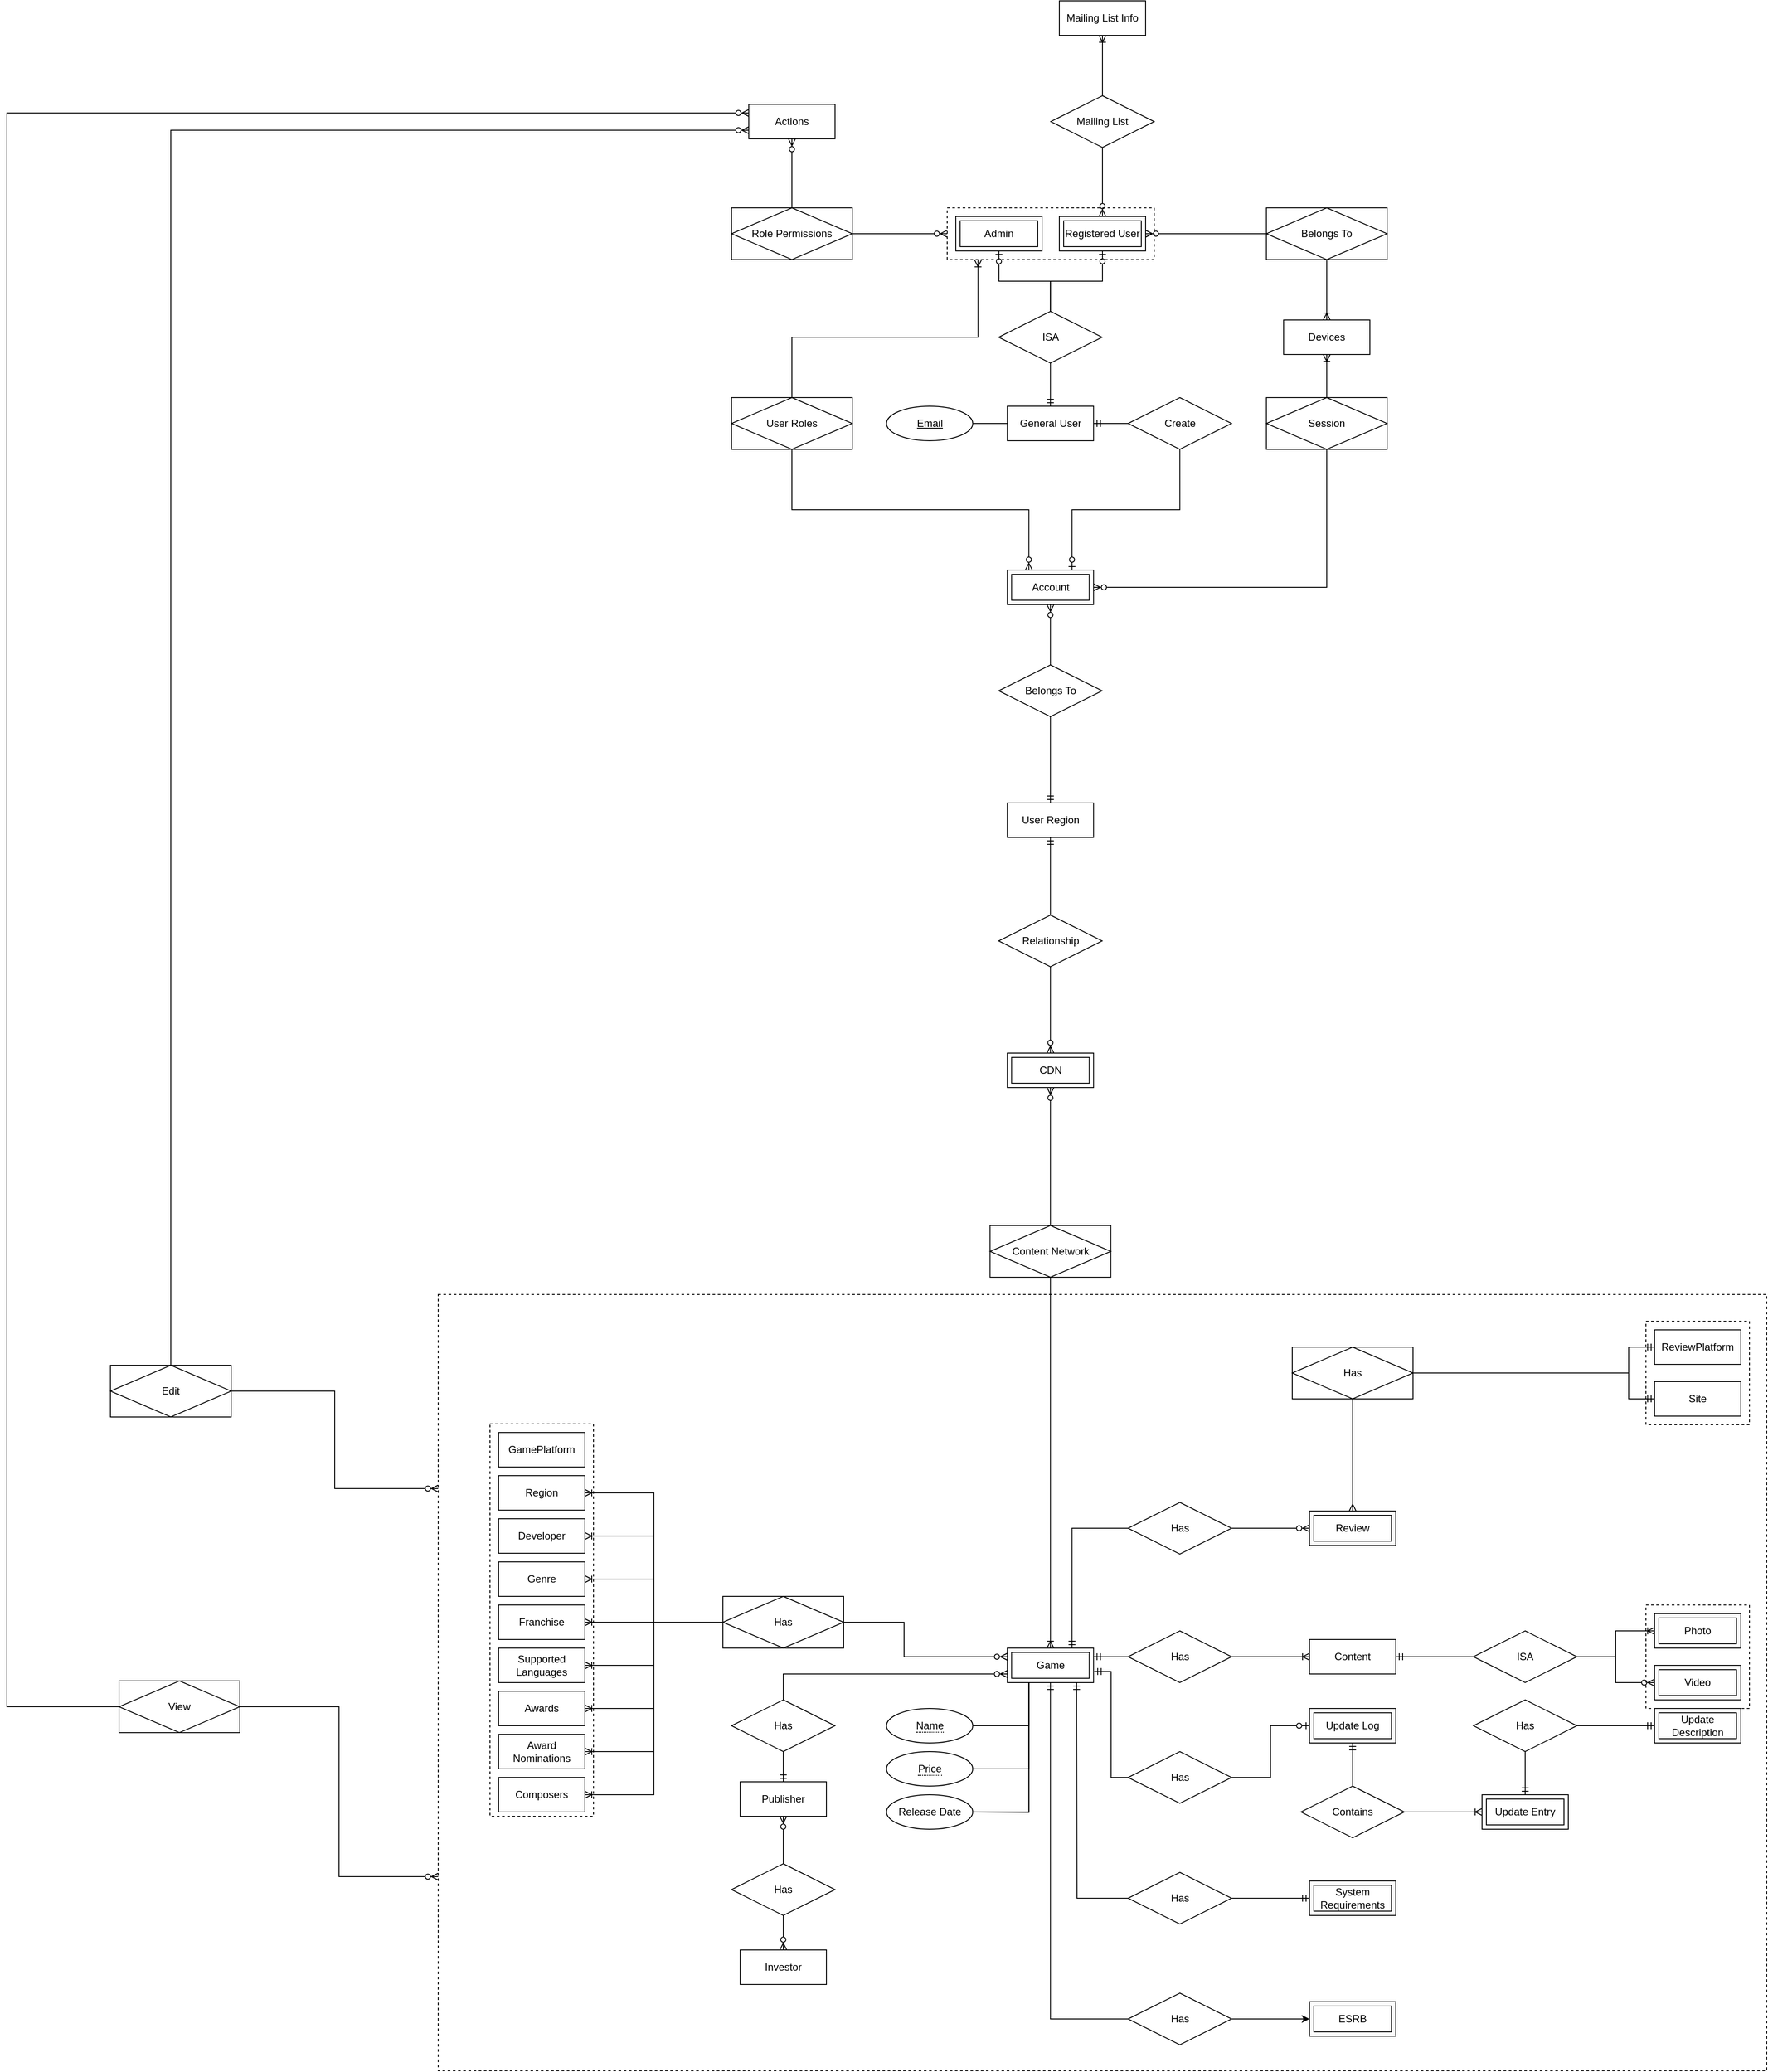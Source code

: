 <mxfile version="22.0.2" type="device">
  <diagram name="Page-1" id="e5qphMjIt0M_38G0y0_t">
    <mxGraphModel dx="2298" dy="2207" grid="1" gridSize="10" guides="1" tooltips="1" connect="1" arrows="1" fold="1" page="1" pageScale="1" pageWidth="850" pageHeight="1100" math="0" shadow="0">
      <root>
        <mxCell id="0" />
        <mxCell id="1" parent="0" />
        <mxCell id="ytn3uCn5mgmljfo4xJqH-56" value="" style="rounded=0;whiteSpace=wrap;html=1;fillColor=none;dashed=1;" vertex="1" parent="1">
          <mxGeometry x="140" y="410" width="1540" height="900" as="geometry" />
        </mxCell>
        <mxCell id="ytn3uCn5mgmljfo4xJqH-51" value="" style="rounded=0;whiteSpace=wrap;html=1;fillColor=none;dashed=1;" vertex="1" parent="1">
          <mxGeometry x="1540" y="770" width="120" height="120" as="geometry" />
        </mxCell>
        <mxCell id="1u6xBPhWGBU2gUc3t3jk-72" value="" style="rounded=0;whiteSpace=wrap;html=1;fillColor=none;dashed=1;" parent="1" vertex="1">
          <mxGeometry x="200" y="560" width="120" height="455" as="geometry" />
        </mxCell>
        <mxCell id="1u6xBPhWGBU2gUc3t3jk-90" value="" style="rounded=0;whiteSpace=wrap;html=1;fillColor=none;dashed=1;" parent="1" vertex="1">
          <mxGeometry x="1540" y="441" width="120" height="120" as="geometry" />
        </mxCell>
        <mxCell id="1u6xBPhWGBU2gUc3t3jk-59" value="ReviewPlatform" style="whiteSpace=wrap;html=1;align=center;" parent="1" vertex="1">
          <mxGeometry x="1550" y="451" width="100" height="40" as="geometry" />
        </mxCell>
        <mxCell id="ytn3uCn5mgmljfo4xJqH-10" value="" style="rounded=0;whiteSpace=wrap;html=1;fillColor=none;dashed=1;" vertex="1" parent="1">
          <mxGeometry x="730" y="-850" width="240" height="60" as="geometry" />
        </mxCell>
        <mxCell id="1u6xBPhWGBU2gUc3t3jk-2" value="Publisher" style="whiteSpace=wrap;html=1;align=center;" parent="1" vertex="1">
          <mxGeometry x="490" y="975" width="100" height="40" as="geometry" />
        </mxCell>
        <mxCell id="1u6xBPhWGBU2gUc3t3jk-6" style="edgeStyle=orthogonalEdgeStyle;rounded=0;orthogonalLoop=1;jettySize=auto;html=1;exitX=0.5;exitY=0;exitDx=0;exitDy=0;entryX=0;entryY=0.75;entryDx=0;entryDy=0;endArrow=ERzeroToMany;endFill=0;" parent="1" source="1u6xBPhWGBU2gUc3t3jk-4" target="1u6xBPhWGBU2gUc3t3jk-74" edge="1">
          <mxGeometry relative="1" as="geometry">
            <mxPoint x="520.67" y="880" as="sourcePoint" />
            <mxPoint x="795.67" y="850" as="targetPoint" />
            <Array as="points">
              <mxPoint x="540" y="850" />
            </Array>
          </mxGeometry>
        </mxCell>
        <mxCell id="1u6xBPhWGBU2gUc3t3jk-80" style="edgeStyle=orthogonalEdgeStyle;rounded=0;orthogonalLoop=1;jettySize=auto;html=1;endArrow=ERmandOne;endFill=0;" parent="1" source="1u6xBPhWGBU2gUc3t3jk-4" target="1u6xBPhWGBU2gUc3t3jk-2" edge="1">
          <mxGeometry relative="1" as="geometry" />
        </mxCell>
        <mxCell id="1u6xBPhWGBU2gUc3t3jk-4" value="Has" style="shape=rhombus;perimeter=rhombusPerimeter;whiteSpace=wrap;html=1;align=center;" parent="1" vertex="1">
          <mxGeometry x="480" y="880" width="120" height="60" as="geometry" />
        </mxCell>
        <mxCell id="1u6xBPhWGBU2gUc3t3jk-7" value="Developer" style="whiteSpace=wrap;html=1;align=center;" parent="1" vertex="1">
          <mxGeometry x="210.0" y="670" width="100" height="40" as="geometry" />
        </mxCell>
        <mxCell id="1u6xBPhWGBU2gUc3t3jk-14" style="edgeStyle=orthogonalEdgeStyle;rounded=0;orthogonalLoop=1;jettySize=auto;html=1;entryX=1.008;entryY=0.677;entryDx=0;entryDy=0;exitX=0;exitY=0.5;exitDx=0;exitDy=0;endArrow=ERmandOne;endFill=0;entryPerimeter=0;" parent="1" source="1u6xBPhWGBU2gUc3t3jk-12" target="1u6xBPhWGBU2gUc3t3jk-74" edge="1">
          <mxGeometry relative="1" as="geometry">
            <mxPoint x="899.67" y="840" as="targetPoint" />
            <Array as="points">
              <mxPoint x="920" y="970" />
              <mxPoint x="920" y="847" />
            </Array>
          </mxGeometry>
        </mxCell>
        <mxCell id="1u6xBPhWGBU2gUc3t3jk-28" style="edgeStyle=orthogonalEdgeStyle;rounded=0;orthogonalLoop=1;jettySize=auto;html=1;exitX=1;exitY=0.5;exitDx=0;exitDy=0;entryX=0;entryY=0.5;entryDx=0;entryDy=0;endArrow=ERzeroToOne;endFill=0;" parent="1" source="1u6xBPhWGBU2gUc3t3jk-12" target="1u6xBPhWGBU2gUc3t3jk-27" edge="1">
          <mxGeometry relative="1" as="geometry">
            <Array as="points" />
          </mxGeometry>
        </mxCell>
        <mxCell id="1u6xBPhWGBU2gUc3t3jk-12" value="Has" style="shape=rhombus;perimeter=rhombusPerimeter;whiteSpace=wrap;html=1;align=center;" parent="1" vertex="1">
          <mxGeometry x="939.67" y="940" width="120" height="60" as="geometry" />
        </mxCell>
        <mxCell id="1u6xBPhWGBU2gUc3t3jk-19" value="Genre" style="whiteSpace=wrap;html=1;align=center;" parent="1" vertex="1">
          <mxGeometry x="210.0" y="720" width="100" height="40" as="geometry" />
        </mxCell>
        <mxCell id="1u6xBPhWGBU2gUc3t3jk-21" value="Region" style="whiteSpace=wrap;html=1;align=center;" parent="1" vertex="1">
          <mxGeometry x="210.0" y="620" width="100" height="40" as="geometry" />
        </mxCell>
        <mxCell id="1u6xBPhWGBU2gUc3t3jk-24" value="Review" style="shape=ext;margin=3;double=1;whiteSpace=wrap;html=1;align=center;" parent="1" vertex="1">
          <mxGeometry x="1150" y="661" width="100" height="40" as="geometry" />
        </mxCell>
        <mxCell id="1u6xBPhWGBU2gUc3t3jk-27" value="Update Log" style="shape=ext;margin=3;double=1;whiteSpace=wrap;html=1;align=center;" parent="1" vertex="1">
          <mxGeometry x="1150" y="890" width="100" height="40" as="geometry" />
        </mxCell>
        <mxCell id="1u6xBPhWGBU2gUc3t3jk-29" value="Update Entry" style="shape=ext;margin=3;double=1;whiteSpace=wrap;html=1;align=center;" parent="1" vertex="1">
          <mxGeometry x="1350" y="990" width="100" height="40" as="geometry" />
        </mxCell>
        <mxCell id="1u6xBPhWGBU2gUc3t3jk-31" style="edgeStyle=orthogonalEdgeStyle;rounded=0;orthogonalLoop=1;jettySize=auto;html=1;entryX=0;entryY=0.5;entryDx=0;entryDy=0;endArrow=ERoneToMany;endFill=0;exitX=1;exitY=0.5;exitDx=0;exitDy=0;" parent="1" source="1u6xBPhWGBU2gUc3t3jk-30" target="1u6xBPhWGBU2gUc3t3jk-29" edge="1">
          <mxGeometry relative="1" as="geometry">
            <mxPoint x="1264.67" y="1030" as="sourcePoint" />
          </mxGeometry>
        </mxCell>
        <mxCell id="1u6xBPhWGBU2gUc3t3jk-32" style="edgeStyle=orthogonalEdgeStyle;rounded=0;orthogonalLoop=1;jettySize=auto;html=1;exitX=0.5;exitY=0;exitDx=0;exitDy=0;entryX=0.5;entryY=1;entryDx=0;entryDy=0;endArrow=ERmandOne;endFill=0;" parent="1" target="1u6xBPhWGBU2gUc3t3jk-27" edge="1" source="1u6xBPhWGBU2gUc3t3jk-30">
          <mxGeometry relative="1" as="geometry">
            <mxPoint x="1204.67" y="1000" as="sourcePoint" />
          </mxGeometry>
        </mxCell>
        <mxCell id="1u6xBPhWGBU2gUc3t3jk-30" value="Contains" style="shape=rhombus;perimeter=rhombusPerimeter;whiteSpace=wrap;html=1;align=center;" parent="1" vertex="1">
          <mxGeometry x="1140" y="980" width="120" height="60" as="geometry" />
        </mxCell>
        <mxCell id="1u6xBPhWGBU2gUc3t3jk-54" value="Site" style="whiteSpace=wrap;html=1;align=center;" parent="1" vertex="1">
          <mxGeometry x="1550" y="511" width="100" height="40" as="geometry" />
        </mxCell>
        <mxCell id="1u6xBPhWGBU2gUc3t3jk-57" style="edgeStyle=orthogonalEdgeStyle;rounded=0;orthogonalLoop=1;jettySize=auto;html=1;entryX=0.5;entryY=0;entryDx=0;entryDy=0;endArrow=ERmany;endFill=0;exitX=0.5;exitY=1;exitDx=0;exitDy=0;" parent="1" source="1u6xBPhWGBU2gUc3t3jk-91" target="1u6xBPhWGBU2gUc3t3jk-24" edge="1">
          <mxGeometry relative="1" as="geometry">
            <mxPoint x="1409.67" y="681.0" as="sourcePoint" />
            <Array as="points" />
          </mxGeometry>
        </mxCell>
        <mxCell id="1u6xBPhWGBU2gUc3t3jk-67" value="Update Description" style="shape=ext;margin=3;double=1;whiteSpace=wrap;html=1;align=center;" parent="1" vertex="1">
          <mxGeometry x="1550" y="890" width="100" height="40" as="geometry" />
        </mxCell>
        <mxCell id="1u6xBPhWGBU2gUc3t3jk-74" value="Game" style="shape=ext;margin=3;double=1;whiteSpace=wrap;html=1;align=center;" parent="1" vertex="1">
          <mxGeometry x="799.67" y="820" width="100" height="40" as="geometry" />
        </mxCell>
        <mxCell id="1u6xBPhWGBU2gUc3t3jk-76" style="edgeStyle=orthogonalEdgeStyle;rounded=0;orthogonalLoop=1;jettySize=auto;html=1;endArrow=ERzeroToMany;endFill=0;exitX=1;exitY=0.5;exitDx=0;exitDy=0;entryX=0;entryY=0.25;entryDx=0;entryDy=0;" parent="1" source="1u6xBPhWGBU2gUc3t3jk-77" target="1u6xBPhWGBU2gUc3t3jk-74" edge="1">
          <mxGeometry relative="1" as="geometry">
            <mxPoint x="529.67" y="790" as="sourcePoint" />
            <mxPoint x="794.67" y="830" as="targetPoint" />
            <Array as="points">
              <mxPoint x="680" y="790" />
              <mxPoint x="680" y="830" />
            </Array>
          </mxGeometry>
        </mxCell>
        <mxCell id="br6qjdpSYNzLwknc9UNY-17" style="edgeStyle=orthogonalEdgeStyle;rounded=0;orthogonalLoop=1;jettySize=auto;html=1;exitX=0;exitY=0.5;exitDx=0;exitDy=0;entryX=1;entryY=0.5;entryDx=0;entryDy=0;endArrow=ERoneToMany;endFill=0;" parent="1" source="1u6xBPhWGBU2gUc3t3jk-77" target="1u6xBPhWGBU2gUc3t3jk-21" edge="1">
          <mxGeometry relative="1" as="geometry" />
        </mxCell>
        <mxCell id="br6qjdpSYNzLwknc9UNY-18" style="edgeStyle=orthogonalEdgeStyle;rounded=0;orthogonalLoop=1;jettySize=auto;html=1;exitX=0;exitY=0.5;exitDx=0;exitDy=0;entryX=1;entryY=0.5;entryDx=0;entryDy=0;endArrow=ERoneToMany;endFill=0;" parent="1" source="1u6xBPhWGBU2gUc3t3jk-77" target="1u6xBPhWGBU2gUc3t3jk-7" edge="1">
          <mxGeometry relative="1" as="geometry" />
        </mxCell>
        <mxCell id="br6qjdpSYNzLwknc9UNY-19" style="edgeStyle=orthogonalEdgeStyle;rounded=0;orthogonalLoop=1;jettySize=auto;html=1;exitX=0;exitY=0.5;exitDx=0;exitDy=0;entryX=1;entryY=0.5;entryDx=0;entryDy=0;endArrow=ERoneToMany;endFill=0;" parent="1" source="1u6xBPhWGBU2gUc3t3jk-77" target="1u6xBPhWGBU2gUc3t3jk-19" edge="1">
          <mxGeometry relative="1" as="geometry" />
        </mxCell>
        <mxCell id="ytn3uCn5mgmljfo4xJqH-88" style="edgeStyle=orthogonalEdgeStyle;rounded=0;orthogonalLoop=1;jettySize=auto;html=1;exitX=0;exitY=0.5;exitDx=0;exitDy=0;entryX=1;entryY=0.5;entryDx=0;entryDy=0;endArrow=ERoneToMany;endFill=0;" edge="1" parent="1" source="1u6xBPhWGBU2gUc3t3jk-77" target="ytn3uCn5mgmljfo4xJqH-86">
          <mxGeometry relative="1" as="geometry" />
        </mxCell>
        <mxCell id="ytn3uCn5mgmljfo4xJqH-92" style="edgeStyle=orthogonalEdgeStyle;rounded=0;orthogonalLoop=1;jettySize=auto;html=1;exitX=0;exitY=0.5;exitDx=0;exitDy=0;entryX=1;entryY=0.5;entryDx=0;entryDy=0;endArrow=ERoneToMany;endFill=0;" edge="1" parent="1" source="1u6xBPhWGBU2gUc3t3jk-77" target="ytn3uCn5mgmljfo4xJqH-89">
          <mxGeometry relative="1" as="geometry" />
        </mxCell>
        <mxCell id="ytn3uCn5mgmljfo4xJqH-107" style="edgeStyle=orthogonalEdgeStyle;rounded=0;orthogonalLoop=1;jettySize=auto;html=1;exitX=0;exitY=0.5;exitDx=0;exitDy=0;entryX=1;entryY=0.5;entryDx=0;entryDy=0;endArrow=ERoneToMany;endFill=0;" edge="1" parent="1" source="1u6xBPhWGBU2gUc3t3jk-77" target="ytn3uCn5mgmljfo4xJqH-105">
          <mxGeometry relative="1" as="geometry" />
        </mxCell>
        <mxCell id="ytn3uCn5mgmljfo4xJqH-108" style="edgeStyle=orthogonalEdgeStyle;rounded=0;orthogonalLoop=1;jettySize=auto;html=1;exitX=0;exitY=0.5;exitDx=0;exitDy=0;entryX=1;entryY=0.5;entryDx=0;entryDy=0;endArrow=ERoneToMany;endFill=0;" edge="1" parent="1" source="1u6xBPhWGBU2gUc3t3jk-77" target="ytn3uCn5mgmljfo4xJqH-106">
          <mxGeometry relative="1" as="geometry" />
        </mxCell>
        <mxCell id="ytn3uCn5mgmljfo4xJqH-111" style="edgeStyle=orthogonalEdgeStyle;rounded=0;orthogonalLoop=1;jettySize=auto;html=1;exitX=0;exitY=0.5;exitDx=0;exitDy=0;entryX=1;entryY=0.5;entryDx=0;entryDy=0;endArrow=ERoneToMany;endFill=0;" edge="1" parent="1" source="1u6xBPhWGBU2gUc3t3jk-77" target="ytn3uCn5mgmljfo4xJqH-110">
          <mxGeometry relative="1" as="geometry" />
        </mxCell>
        <mxCell id="1u6xBPhWGBU2gUc3t3jk-77" value="Has" style="shape=associativeEntity;whiteSpace=wrap;html=1;align=center;" parent="1" vertex="1">
          <mxGeometry x="470" y="760" width="140" height="60" as="geometry" />
        </mxCell>
        <mxCell id="br6qjdpSYNzLwknc9UNY-13" style="edgeStyle=orthogonalEdgeStyle;rounded=0;orthogonalLoop=1;jettySize=auto;html=1;exitX=1;exitY=0.5;exitDx=0;exitDy=0;entryX=0;entryY=0.5;entryDx=0;entryDy=0;endArrow=ERmandOne;endFill=0;" parent="1" source="1u6xBPhWGBU2gUc3t3jk-91" target="1u6xBPhWGBU2gUc3t3jk-54" edge="1">
          <mxGeometry relative="1" as="geometry">
            <Array as="points">
              <mxPoint x="1520" y="501" />
              <mxPoint x="1520" y="531" />
            </Array>
          </mxGeometry>
        </mxCell>
        <mxCell id="1u6xBPhWGBU2gUc3t3jk-91" value="Has" style="shape=associativeEntity;whiteSpace=wrap;html=1;align=center;" parent="1" vertex="1">
          <mxGeometry x="1130" y="471" width="140" height="60" as="geometry" />
        </mxCell>
        <mxCell id="br6qjdpSYNzLwknc9UNY-8" style="edgeStyle=orthogonalEdgeStyle;rounded=0;orthogonalLoop=1;jettySize=auto;html=1;exitX=0;exitY=0.5;exitDx=0;exitDy=0;entryX=1;entryY=0.5;entryDx=0;entryDy=0;endArrow=ERmandOne;endFill=0;" parent="1" source="1u6xBPhWGBU2gUc3t3jk-92" target="br6qjdpSYNzLwknc9UNY-5" edge="1">
          <mxGeometry relative="1" as="geometry" />
        </mxCell>
        <mxCell id="br6qjdpSYNzLwknc9UNY-20" style="edgeStyle=orthogonalEdgeStyle;rounded=0;orthogonalLoop=1;jettySize=auto;html=1;exitX=1;exitY=0.5;exitDx=0;exitDy=0;entryX=0;entryY=0.5;entryDx=0;entryDy=0;endArrow=ERzeroToMany;endFill=0;" parent="1" source="1u6xBPhWGBU2gUc3t3jk-92" target="br6qjdpSYNzLwknc9UNY-10" edge="1">
          <mxGeometry relative="1" as="geometry" />
        </mxCell>
        <mxCell id="br6qjdpSYNzLwknc9UNY-21" style="edgeStyle=orthogonalEdgeStyle;rounded=0;orthogonalLoop=1;jettySize=auto;html=1;exitX=1;exitY=0.5;exitDx=0;exitDy=0;entryX=0;entryY=0.5;entryDx=0;entryDy=0;endArrow=ERoneToMany;endFill=0;" parent="1" source="1u6xBPhWGBU2gUc3t3jk-92" target="br6qjdpSYNzLwknc9UNY-9" edge="1">
          <mxGeometry relative="1" as="geometry" />
        </mxCell>
        <mxCell id="1u6xBPhWGBU2gUc3t3jk-92" value="ISA" style="shape=rhombus;perimeter=rhombusPerimeter;whiteSpace=wrap;html=1;align=center;" parent="1" vertex="1">
          <mxGeometry x="1340" y="800" width="120" height="60" as="geometry" />
        </mxCell>
        <mxCell id="1u6xBPhWGBU2gUc3t3jk-95" style="edgeStyle=orthogonalEdgeStyle;rounded=0;orthogonalLoop=1;jettySize=auto;html=1;exitX=0;exitY=0.5;exitDx=0;exitDy=0;entryX=0.75;entryY=0;entryDx=0;entryDy=0;endArrow=ERmandOne;endFill=0;" parent="1" source="1u6xBPhWGBU2gUc3t3jk-94" target="1u6xBPhWGBU2gUc3t3jk-74" edge="1">
          <mxGeometry relative="1" as="geometry" />
        </mxCell>
        <mxCell id="1u6xBPhWGBU2gUc3t3jk-96" style="edgeStyle=orthogonalEdgeStyle;rounded=0;orthogonalLoop=1;jettySize=auto;html=1;entryX=0;entryY=0.5;entryDx=0;entryDy=0;endArrow=ERzeroToMany;endFill=0;exitX=1;exitY=0.5;exitDx=0;exitDy=0;" parent="1" source="1u6xBPhWGBU2gUc3t3jk-94" target="1u6xBPhWGBU2gUc3t3jk-24" edge="1">
          <mxGeometry relative="1" as="geometry" />
        </mxCell>
        <mxCell id="1u6xBPhWGBU2gUc3t3jk-94" value="Has" style="shape=rhombus;perimeter=rhombusPerimeter;whiteSpace=wrap;html=1;align=center;" parent="1" vertex="1">
          <mxGeometry x="939.67" y="651" width="120" height="60" as="geometry" />
        </mxCell>
        <mxCell id="1u6xBPhWGBU2gUc3t3jk-103" style="edgeStyle=orthogonalEdgeStyle;rounded=0;orthogonalLoop=1;jettySize=auto;html=1;entryX=0.5;entryY=0;entryDx=0;entryDy=0;endArrow=ERmandOne;endFill=0;exitX=0.5;exitY=1;exitDx=0;exitDy=0;" parent="1" source="ytn3uCn5mgmljfo4xJqH-104" target="1u6xBPhWGBU2gUc3t3jk-29" edge="1">
          <mxGeometry relative="1" as="geometry">
            <mxPoint x="1360" y="940" as="sourcePoint" />
          </mxGeometry>
        </mxCell>
        <mxCell id="br6qjdpSYNzLwknc9UNY-4" style="edgeStyle=orthogonalEdgeStyle;rounded=0;orthogonalLoop=1;jettySize=auto;html=1;exitX=0;exitY=0.5;exitDx=0;exitDy=0;entryX=1;entryY=0.25;entryDx=0;entryDy=0;endArrow=ERmandOne;endFill=0;" parent="1" source="br6qjdpSYNzLwknc9UNY-2" target="1u6xBPhWGBU2gUc3t3jk-74" edge="1">
          <mxGeometry relative="1" as="geometry" />
        </mxCell>
        <mxCell id="br6qjdpSYNzLwknc9UNY-6" style="edgeStyle=orthogonalEdgeStyle;rounded=0;orthogonalLoop=1;jettySize=auto;html=1;exitX=1;exitY=0.5;exitDx=0;exitDy=0;entryX=0;entryY=0.5;entryDx=0;entryDy=0;endArrow=ERoneToMany;endFill=0;" parent="1" source="br6qjdpSYNzLwknc9UNY-2" target="br6qjdpSYNzLwknc9UNY-5" edge="1">
          <mxGeometry relative="1" as="geometry" />
        </mxCell>
        <mxCell id="br6qjdpSYNzLwknc9UNY-2" value="Has" style="shape=rhombus;perimeter=rhombusPerimeter;whiteSpace=wrap;html=1;align=center;" parent="1" vertex="1">
          <mxGeometry x="939.67" y="800" width="120" height="60" as="geometry" />
        </mxCell>
        <mxCell id="br6qjdpSYNzLwknc9UNY-5" value="Content" style="whiteSpace=wrap;html=1;align=center;" parent="1" vertex="1">
          <mxGeometry x="1150" y="810" width="100" height="40" as="geometry" />
        </mxCell>
        <mxCell id="br6qjdpSYNzLwknc9UNY-9" value="Photo" style="shape=ext;margin=3;double=1;whiteSpace=wrap;html=1;align=center;" parent="1" vertex="1">
          <mxGeometry x="1550" y="780" width="100" height="40" as="geometry" />
        </mxCell>
        <mxCell id="br6qjdpSYNzLwknc9UNY-10" value="Video" style="shape=ext;margin=3;double=1;whiteSpace=wrap;html=1;align=center;" parent="1" vertex="1">
          <mxGeometry x="1550" y="840" width="100" height="40" as="geometry" />
        </mxCell>
        <mxCell id="br6qjdpSYNzLwknc9UNY-12" value="" style="edgeStyle=orthogonalEdgeStyle;rounded=0;orthogonalLoop=1;jettySize=auto;html=1;exitX=1;exitY=0.5;exitDx=0;exitDy=0;entryX=0;entryY=0.5;entryDx=0;entryDy=0;endArrow=ERmandOne;endFill=0;" parent="1" source="1u6xBPhWGBU2gUc3t3jk-91" target="1u6xBPhWGBU2gUc3t3jk-59" edge="1">
          <mxGeometry relative="1" as="geometry">
            <mxPoint x="1449.67" y="611" as="sourcePoint" />
            <mxPoint x="1294.67" y="461" as="targetPoint" />
            <Array as="points">
              <mxPoint x="1520" y="501" />
              <mxPoint x="1520" y="471" />
            </Array>
          </mxGeometry>
        </mxCell>
        <mxCell id="br6qjdpSYNzLwknc9UNY-25" style="edgeStyle=orthogonalEdgeStyle;rounded=0;orthogonalLoop=1;jettySize=auto;html=1;exitX=0.5;exitY=1;exitDx=0;exitDy=0;entryX=0.5;entryY=0;entryDx=0;entryDy=0;endArrow=ERmandOne;endFill=0;" parent="1" target="1u6xBPhWGBU2gUc3t3jk-17" edge="1">
          <mxGeometry relative="1" as="geometry">
            <mxPoint x="999.67" y="1130" as="sourcePoint" />
          </mxGeometry>
        </mxCell>
        <mxCell id="br6qjdpSYNzLwknc9UNY-24" style="edgeStyle=orthogonalEdgeStyle;rounded=0;orthogonalLoop=1;jettySize=auto;html=1;entryX=0;entryY=0.5;entryDx=0;entryDy=0;endArrow=ERmandOne;endFill=0;exitX=1;exitY=0.5;exitDx=0;exitDy=0;" parent="1" source="ytn3uCn5mgmljfo4xJqH-104" target="1u6xBPhWGBU2gUc3t3jk-67" edge="1">
          <mxGeometry relative="1" as="geometry">
            <mxPoint x="1430" y="910" as="sourcePoint" />
            <mxPoint x="1489.67" y="890" as="targetPoint" />
          </mxGeometry>
        </mxCell>
        <mxCell id="br6qjdpSYNzLwknc9UNY-33" style="edgeStyle=orthogonalEdgeStyle;rounded=0;orthogonalLoop=1;jettySize=auto;html=1;entryX=0.25;entryY=1;entryDx=0;entryDy=0;endArrow=none;endFill=0;exitX=1;exitY=0.5;exitDx=0;exitDy=0;" parent="1" source="br6qjdpSYNzLwknc9UNY-35" target="1u6xBPhWGBU2gUc3t3jk-74" edge="1">
          <mxGeometry relative="1" as="geometry">
            <mxPoint x="514.67" y="920" as="sourcePoint" />
          </mxGeometry>
        </mxCell>
        <mxCell id="br6qjdpSYNzLwknc9UNY-35" value="&lt;span style=&quot;border-bottom: 1px dotted&quot;&gt;Name&lt;/span&gt;" style="ellipse;whiteSpace=wrap;html=1;align=center;" parent="1" vertex="1">
          <mxGeometry x="659.67" y="890" width="100" height="40" as="geometry" />
        </mxCell>
        <mxCell id="br6qjdpSYNzLwknc9UNY-37" style="edgeStyle=orthogonalEdgeStyle;rounded=0;orthogonalLoop=1;jettySize=auto;html=1;exitX=1;exitY=0.5;exitDx=0;exitDy=0;entryX=0.25;entryY=1;entryDx=0;entryDy=0;endArrow=none;endFill=0;" parent="1" source="br6qjdpSYNzLwknc9UNY-36" target="1u6xBPhWGBU2gUc3t3jk-74" edge="1">
          <mxGeometry relative="1" as="geometry" />
        </mxCell>
        <mxCell id="br6qjdpSYNzLwknc9UNY-36" value="&lt;span style=&quot;border-bottom: 1px dotted&quot;&gt;Price&lt;/span&gt;" style="ellipse;whiteSpace=wrap;html=1;align=center;" parent="1" vertex="1">
          <mxGeometry x="659.67" y="940" width="100" height="40" as="geometry" />
        </mxCell>
        <mxCell id="br6qjdpSYNzLwknc9UNY-38" value="General User" style="whiteSpace=wrap;html=1;align=center;" parent="1" vertex="1">
          <mxGeometry x="799.67" y="-620" width="100" height="40" as="geometry" />
        </mxCell>
        <mxCell id="ytn3uCn5mgmljfo4xJqH-5" style="edgeStyle=orthogonalEdgeStyle;rounded=0;orthogonalLoop=1;jettySize=auto;html=1;entryX=0.5;entryY=1;entryDx=0;entryDy=0;endArrow=ERzeroToOne;endFill=0;" edge="1" parent="1" source="ytn3uCn5mgmljfo4xJqH-2" target="ytn3uCn5mgmljfo4xJqH-3">
          <mxGeometry relative="1" as="geometry" />
        </mxCell>
        <mxCell id="ytn3uCn5mgmljfo4xJqH-6" style="edgeStyle=orthogonalEdgeStyle;rounded=0;orthogonalLoop=1;jettySize=auto;html=1;exitX=0.5;exitY=0;exitDx=0;exitDy=0;entryX=0.5;entryY=1;entryDx=0;entryDy=0;endArrow=ERzeroToOne;endFill=0;" edge="1" parent="1" source="ytn3uCn5mgmljfo4xJqH-2" target="ytn3uCn5mgmljfo4xJqH-4">
          <mxGeometry relative="1" as="geometry" />
        </mxCell>
        <mxCell id="ytn3uCn5mgmljfo4xJqH-7" style="edgeStyle=orthogonalEdgeStyle;rounded=0;orthogonalLoop=1;jettySize=auto;html=1;exitX=0.5;exitY=1;exitDx=0;exitDy=0;entryX=0.5;entryY=0;entryDx=0;entryDy=0;endArrow=ERmandOne;endFill=0;" edge="1" parent="1" source="ytn3uCn5mgmljfo4xJqH-2" target="br6qjdpSYNzLwknc9UNY-38">
          <mxGeometry relative="1" as="geometry" />
        </mxCell>
        <mxCell id="ytn3uCn5mgmljfo4xJqH-3" value="Registered User" style="shape=ext;margin=3;double=1;whiteSpace=wrap;html=1;align=center;" vertex="1" parent="1">
          <mxGeometry x="860" y="-840" width="100" height="40" as="geometry" />
        </mxCell>
        <mxCell id="ytn3uCn5mgmljfo4xJqH-4" value="Admin" style="shape=ext;margin=3;double=1;whiteSpace=wrap;html=1;align=center;" vertex="1" parent="1">
          <mxGeometry x="740" y="-840" width="100" height="40" as="geometry" />
        </mxCell>
        <mxCell id="ytn3uCn5mgmljfo4xJqH-9" style="edgeStyle=orthogonalEdgeStyle;rounded=0;orthogonalLoop=1;jettySize=auto;html=1;entryX=0;entryY=0.5;entryDx=0;entryDy=0;endArrow=none;endFill=0;" edge="1" parent="1" source="ytn3uCn5mgmljfo4xJqH-8" target="br6qjdpSYNzLwknc9UNY-38">
          <mxGeometry relative="1" as="geometry" />
        </mxCell>
        <mxCell id="ytn3uCn5mgmljfo4xJqH-8" value="Email" style="ellipse;whiteSpace=wrap;html=1;align=center;fontStyle=4;" vertex="1" parent="1">
          <mxGeometry x="659.67" y="-620" width="100" height="40" as="geometry" />
        </mxCell>
        <mxCell id="ytn3uCn5mgmljfo4xJqH-13" style="edgeStyle=orthogonalEdgeStyle;rounded=0;orthogonalLoop=1;jettySize=auto;html=1;exitX=0.5;exitY=1;exitDx=0;exitDy=0;endArrow=ERzeroToOne;endFill=0;entryX=0.75;entryY=0;entryDx=0;entryDy=0;" edge="1" parent="1" source="ytn3uCn5mgmljfo4xJqH-11" target="ytn3uCn5mgmljfo4xJqH-12">
          <mxGeometry relative="1" as="geometry">
            <mxPoint x="949.67" y="-550" as="targetPoint" />
            <Array as="points">
              <mxPoint x="999.67" y="-500" />
              <mxPoint x="874.67" y="-500" />
            </Array>
          </mxGeometry>
        </mxCell>
        <mxCell id="ytn3uCn5mgmljfo4xJqH-14" style="edgeStyle=orthogonalEdgeStyle;rounded=0;orthogonalLoop=1;jettySize=auto;html=1;exitX=0;exitY=0.5;exitDx=0;exitDy=0;entryX=1;entryY=0.5;entryDx=0;entryDy=0;endArrow=ERmandOne;endFill=0;" edge="1" parent="1" source="ytn3uCn5mgmljfo4xJqH-11" target="br6qjdpSYNzLwknc9UNY-38">
          <mxGeometry relative="1" as="geometry" />
        </mxCell>
        <mxCell id="ytn3uCn5mgmljfo4xJqH-11" value="Create" style="shape=rhombus;perimeter=rhombusPerimeter;whiteSpace=wrap;html=1;align=center;" vertex="1" parent="1">
          <mxGeometry x="939.67" y="-630" width="120" height="60" as="geometry" />
        </mxCell>
        <mxCell id="ytn3uCn5mgmljfo4xJqH-12" value="Account" style="shape=ext;margin=3;double=1;whiteSpace=wrap;html=1;align=center;" vertex="1" parent="1">
          <mxGeometry x="799.67" y="-430" width="100" height="40" as="geometry" />
        </mxCell>
        <mxCell id="ytn3uCn5mgmljfo4xJqH-16" style="edgeStyle=orthogonalEdgeStyle;rounded=0;orthogonalLoop=1;jettySize=auto;html=1;entryX=0.25;entryY=0;entryDx=0;entryDy=0;endArrow=ERzeroToMany;endFill=0;exitX=0.5;exitY=1;exitDx=0;exitDy=0;" edge="1" parent="1" source="ytn3uCn5mgmljfo4xJqH-15" target="ytn3uCn5mgmljfo4xJqH-12">
          <mxGeometry relative="1" as="geometry">
            <Array as="points">
              <mxPoint x="550" y="-500" />
              <mxPoint x="825" y="-500" />
            </Array>
          </mxGeometry>
        </mxCell>
        <mxCell id="ytn3uCn5mgmljfo4xJqH-15" value="User Roles" style="shape=associativeEntity;whiteSpace=wrap;html=1;align=center;" vertex="1" parent="1">
          <mxGeometry x="480" y="-630" width="140" height="60" as="geometry" />
        </mxCell>
        <mxCell id="ytn3uCn5mgmljfo4xJqH-18" value="Devices" style="whiteSpace=wrap;html=1;align=center;" vertex="1" parent="1">
          <mxGeometry x="1120" y="-720" width="100" height="40" as="geometry" />
        </mxCell>
        <mxCell id="ytn3uCn5mgmljfo4xJqH-21" style="edgeStyle=orthogonalEdgeStyle;rounded=0;orthogonalLoop=1;jettySize=auto;html=1;exitX=0.5;exitY=1;exitDx=0;exitDy=0;entryX=1;entryY=0.5;entryDx=0;entryDy=0;endArrow=ERzeroToMany;endFill=0;" edge="1" parent="1" source="ytn3uCn5mgmljfo4xJqH-24" target="ytn3uCn5mgmljfo4xJqH-12">
          <mxGeometry relative="1" as="geometry">
            <mxPoint x="1384.67" y="-950" as="sourcePoint" />
            <Array as="points">
              <mxPoint x="1170" y="-410" />
            </Array>
          </mxGeometry>
        </mxCell>
        <mxCell id="ytn3uCn5mgmljfo4xJqH-23" style="edgeStyle=orthogonalEdgeStyle;rounded=0;orthogonalLoop=1;jettySize=auto;html=1;exitX=0.5;exitY=0;exitDx=0;exitDy=0;entryX=0.5;entryY=1;entryDx=0;entryDy=0;endArrow=ERoneToMany;endFill=0;" edge="1" parent="1" source="ytn3uCn5mgmljfo4xJqH-24" target="ytn3uCn5mgmljfo4xJqH-18">
          <mxGeometry relative="1" as="geometry">
            <mxPoint x="1444.67" y="-920" as="sourcePoint" />
          </mxGeometry>
        </mxCell>
        <mxCell id="ytn3uCn5mgmljfo4xJqH-24" value="Session" style="shape=associativeEntity;whiteSpace=wrap;html=1;align=center;" vertex="1" parent="1">
          <mxGeometry x="1100" y="-630" width="140" height="60" as="geometry" />
        </mxCell>
        <mxCell id="ytn3uCn5mgmljfo4xJqH-26" style="edgeStyle=orthogonalEdgeStyle;rounded=0;orthogonalLoop=1;jettySize=auto;html=1;entryX=1;entryY=0.5;entryDx=0;entryDy=0;endArrow=ERzeroToMany;endFill=0;" edge="1" parent="1" source="ytn3uCn5mgmljfo4xJqH-25" target="ytn3uCn5mgmljfo4xJqH-3">
          <mxGeometry relative="1" as="geometry">
            <mxPoint x="884.67" y="-790" as="targetPoint" />
          </mxGeometry>
        </mxCell>
        <mxCell id="ytn3uCn5mgmljfo4xJqH-27" style="edgeStyle=orthogonalEdgeStyle;rounded=0;orthogonalLoop=1;jettySize=auto;html=1;exitX=0.5;exitY=1;exitDx=0;exitDy=0;entryX=0.5;entryY=0;entryDx=0;entryDy=0;endArrow=ERoneToMany;endFill=0;" edge="1" parent="1" source="ytn3uCn5mgmljfo4xJqH-25" target="ytn3uCn5mgmljfo4xJqH-18">
          <mxGeometry relative="1" as="geometry" />
        </mxCell>
        <mxCell id="ytn3uCn5mgmljfo4xJqH-25" value="Belongs To" style="shape=associativeEntity;whiteSpace=wrap;html=1;align=center;" vertex="1" parent="1">
          <mxGeometry x="1100" y="-850" width="140" height="60" as="geometry" />
        </mxCell>
        <mxCell id="ytn3uCn5mgmljfo4xJqH-31" style="edgeStyle=orthogonalEdgeStyle;rounded=0;orthogonalLoop=1;jettySize=auto;html=1;exitX=0.5;exitY=0;exitDx=0;exitDy=0;entryX=0.5;entryY=1;entryDx=0;entryDy=0;endArrow=ERzeroToMany;endFill=0;" edge="1" parent="1" source="ytn3uCn5mgmljfo4xJqH-29" target="ytn3uCn5mgmljfo4xJqH-30">
          <mxGeometry relative="1" as="geometry" />
        </mxCell>
        <mxCell id="ytn3uCn5mgmljfo4xJqH-32" style="edgeStyle=orthogonalEdgeStyle;rounded=0;orthogonalLoop=1;jettySize=auto;html=1;exitX=1;exitY=0.5;exitDx=0;exitDy=0;entryX=0;entryY=0.5;entryDx=0;entryDy=0;endArrow=ERzeroToMany;endFill=0;" edge="1" parent="1" source="ytn3uCn5mgmljfo4xJqH-29" target="ytn3uCn5mgmljfo4xJqH-10">
          <mxGeometry relative="1" as="geometry" />
        </mxCell>
        <mxCell id="ytn3uCn5mgmljfo4xJqH-29" value="Role Permissions" style="shape=associativeEntity;whiteSpace=wrap;html=1;align=center;" vertex="1" parent="1">
          <mxGeometry x="480" y="-850" width="140" height="60" as="geometry" />
        </mxCell>
        <mxCell id="ytn3uCn5mgmljfo4xJqH-30" value="Actions" style="whiteSpace=wrap;html=1;align=center;" vertex="1" parent="1">
          <mxGeometry x="500" y="-970" width="100" height="40" as="geometry" />
        </mxCell>
        <mxCell id="ytn3uCn5mgmljfo4xJqH-33" value="User Region" style="whiteSpace=wrap;html=1;align=center;" vertex="1" parent="1">
          <mxGeometry x="799.67" y="-160" width="100" height="40" as="geometry" />
        </mxCell>
        <mxCell id="ytn3uCn5mgmljfo4xJqH-2" value="ISA" style="shape=rhombus;perimeter=rhombusPerimeter;whiteSpace=wrap;html=1;align=center;" vertex="1" parent="1">
          <mxGeometry x="789.67" y="-730" width="120" height="60" as="geometry" />
        </mxCell>
        <mxCell id="ytn3uCn5mgmljfo4xJqH-39" style="edgeStyle=orthogonalEdgeStyle;rounded=0;orthogonalLoop=1;jettySize=auto;html=1;endArrow=ERoneToMany;endFill=0;exitX=0.5;exitY=0;exitDx=0;exitDy=0;entryX=0.149;entryY=1.006;entryDx=0;entryDy=0;entryPerimeter=0;" edge="1" parent="1" source="ytn3uCn5mgmljfo4xJqH-15" target="ytn3uCn5mgmljfo4xJqH-10">
          <mxGeometry relative="1" as="geometry">
            <mxPoint x="767" y="-760" as="targetPoint" />
            <Array as="points">
              <mxPoint x="550" y="-700" />
              <mxPoint x="766" y="-700" />
            </Array>
          </mxGeometry>
        </mxCell>
        <mxCell id="ytn3uCn5mgmljfo4xJqH-41" style="edgeStyle=orthogonalEdgeStyle;rounded=0;orthogonalLoop=1;jettySize=auto;html=1;entryX=0.5;entryY=1;entryDx=0;entryDy=0;endArrow=ERzeroToMany;endFill=0;" edge="1" parent="1" source="ytn3uCn5mgmljfo4xJqH-40" target="ytn3uCn5mgmljfo4xJqH-12">
          <mxGeometry relative="1" as="geometry" />
        </mxCell>
        <mxCell id="ytn3uCn5mgmljfo4xJqH-42" style="edgeStyle=orthogonalEdgeStyle;rounded=0;orthogonalLoop=1;jettySize=auto;html=1;entryX=0.5;entryY=0;entryDx=0;entryDy=0;endArrow=ERmandOne;endFill=0;" edge="1" parent="1" source="ytn3uCn5mgmljfo4xJqH-40" target="ytn3uCn5mgmljfo4xJqH-33">
          <mxGeometry relative="1" as="geometry" />
        </mxCell>
        <mxCell id="ytn3uCn5mgmljfo4xJqH-40" value="Belongs To" style="shape=rhombus;perimeter=rhombusPerimeter;whiteSpace=wrap;html=1;align=center;" vertex="1" parent="1">
          <mxGeometry x="789.67" y="-320" width="120" height="60" as="geometry" />
        </mxCell>
        <mxCell id="ytn3uCn5mgmljfo4xJqH-45" style="edgeStyle=orthogonalEdgeStyle;rounded=0;orthogonalLoop=1;jettySize=auto;html=1;entryX=0.5;entryY=0;entryDx=0;entryDy=0;endArrow=ERzeroToMany;endFill=0;" edge="1" parent="1" source="ytn3uCn5mgmljfo4xJqH-43" target="ytn3uCn5mgmljfo4xJqH-44">
          <mxGeometry relative="1" as="geometry" />
        </mxCell>
        <mxCell id="ytn3uCn5mgmljfo4xJqH-46" style="edgeStyle=orthogonalEdgeStyle;rounded=0;orthogonalLoop=1;jettySize=auto;html=1;entryX=0.5;entryY=1;entryDx=0;entryDy=0;endArrow=ERmandOne;endFill=0;" edge="1" parent="1" source="ytn3uCn5mgmljfo4xJqH-43" target="ytn3uCn5mgmljfo4xJqH-33">
          <mxGeometry relative="1" as="geometry" />
        </mxCell>
        <mxCell id="ytn3uCn5mgmljfo4xJqH-43" value="Relationship" style="shape=rhombus;perimeter=rhombusPerimeter;whiteSpace=wrap;html=1;align=center;" vertex="1" parent="1">
          <mxGeometry x="789.67" y="-30" width="120" height="60" as="geometry" />
        </mxCell>
        <mxCell id="ytn3uCn5mgmljfo4xJqH-44" value="CDN" style="shape=ext;margin=3;double=1;whiteSpace=wrap;html=1;align=center;" vertex="1" parent="1">
          <mxGeometry x="799.67" y="130" width="100" height="40" as="geometry" />
        </mxCell>
        <mxCell id="ytn3uCn5mgmljfo4xJqH-48" style="edgeStyle=orthogonalEdgeStyle;rounded=0;orthogonalLoop=1;jettySize=auto;html=1;entryX=0.5;entryY=1;entryDx=0;entryDy=0;endArrow=ERzeroToMany;endFill=0;" edge="1" parent="1" source="ytn3uCn5mgmljfo4xJqH-47" target="ytn3uCn5mgmljfo4xJqH-44">
          <mxGeometry relative="1" as="geometry" />
        </mxCell>
        <mxCell id="ytn3uCn5mgmljfo4xJqH-49" style="edgeStyle=orthogonalEdgeStyle;rounded=0;orthogonalLoop=1;jettySize=auto;html=1;endArrow=ERoneToMany;endFill=0;entryX=0.5;entryY=0;entryDx=0;entryDy=0;exitX=0.5;exitY=1;exitDx=0;exitDy=0;" edge="1" parent="1" source="ytn3uCn5mgmljfo4xJqH-47" target="1u6xBPhWGBU2gUc3t3jk-74">
          <mxGeometry relative="1" as="geometry">
            <mxPoint x="760" y="450" as="sourcePoint" />
            <mxPoint x="749.67" y="810" as="targetPoint" />
            <Array as="points">
              <mxPoint x="850" y="810" />
              <mxPoint x="850" y="810" />
            </Array>
          </mxGeometry>
        </mxCell>
        <mxCell id="ytn3uCn5mgmljfo4xJqH-47" value="Content Network" style="shape=associativeEntity;whiteSpace=wrap;html=1;align=center;" vertex="1" parent="1">
          <mxGeometry x="779.67" y="330" width="140" height="60" as="geometry" />
        </mxCell>
        <mxCell id="ytn3uCn5mgmljfo4xJqH-54" style="edgeStyle=orthogonalEdgeStyle;rounded=0;orthogonalLoop=1;jettySize=auto;html=1;exitX=0.5;exitY=0;exitDx=0;exitDy=0;entryX=0.5;entryY=1;entryDx=0;entryDy=0;endArrow=ERoneToMany;endFill=0;" edge="1" parent="1" source="ytn3uCn5mgmljfo4xJqH-52" target="ytn3uCn5mgmljfo4xJqH-53">
          <mxGeometry relative="1" as="geometry" />
        </mxCell>
        <mxCell id="ytn3uCn5mgmljfo4xJqH-55" style="edgeStyle=orthogonalEdgeStyle;rounded=0;orthogonalLoop=1;jettySize=auto;html=1;entryX=0.5;entryY=0;entryDx=0;entryDy=0;endArrow=ERzeroToMany;endFill=0;" edge="1" parent="1" source="ytn3uCn5mgmljfo4xJqH-52" target="ytn3uCn5mgmljfo4xJqH-3">
          <mxGeometry relative="1" as="geometry" />
        </mxCell>
        <mxCell id="ytn3uCn5mgmljfo4xJqH-52" value="Mailing List" style="shape=rhombus;perimeter=rhombusPerimeter;whiteSpace=wrap;html=1;align=center;" vertex="1" parent="1">
          <mxGeometry x="850" y="-980" width="120" height="60" as="geometry" />
        </mxCell>
        <mxCell id="ytn3uCn5mgmljfo4xJqH-53" value="Mailing List Info" style="whiteSpace=wrap;html=1;align=center;" vertex="1" parent="1">
          <mxGeometry x="860" y="-1090" width="100" height="40" as="geometry" />
        </mxCell>
        <mxCell id="ytn3uCn5mgmljfo4xJqH-59" style="edgeStyle=orthogonalEdgeStyle;rounded=0;orthogonalLoop=1;jettySize=auto;html=1;entryX=0;entryY=0.75;entryDx=0;entryDy=0;exitX=0.5;exitY=0;exitDx=0;exitDy=0;endArrow=ERzeroToMany;endFill=0;" edge="1" parent="1" source="ytn3uCn5mgmljfo4xJqH-58" target="ytn3uCn5mgmljfo4xJqH-30">
          <mxGeometry relative="1" as="geometry">
            <Array as="points">
              <mxPoint x="-170" y="-940" />
            </Array>
          </mxGeometry>
        </mxCell>
        <mxCell id="ytn3uCn5mgmljfo4xJqH-60" style="edgeStyle=orthogonalEdgeStyle;rounded=0;orthogonalLoop=1;jettySize=auto;html=1;entryX=0;entryY=0.25;entryDx=0;entryDy=0;exitX=0;exitY=0.5;exitDx=0;exitDy=0;endArrow=ERzeroToMany;endFill=0;" edge="1" parent="1" source="ytn3uCn5mgmljfo4xJqH-57" target="ytn3uCn5mgmljfo4xJqH-30">
          <mxGeometry relative="1" as="geometry">
            <Array as="points">
              <mxPoint x="-360" y="888" />
              <mxPoint x="-360" y="-960" />
            </Array>
          </mxGeometry>
        </mxCell>
        <mxCell id="ytn3uCn5mgmljfo4xJqH-57" value="View" style="shape=associativeEntity;whiteSpace=wrap;html=1;align=center;" vertex="1" parent="1">
          <mxGeometry x="-230" y="858" width="140" height="60" as="geometry" />
        </mxCell>
        <mxCell id="ytn3uCn5mgmljfo4xJqH-58" value="Edit" style="shape=associativeEntity;whiteSpace=wrap;html=1;align=center;" vertex="1" parent="1">
          <mxGeometry x="-240" y="492" width="140" height="60" as="geometry" />
        </mxCell>
        <mxCell id="ytn3uCn5mgmljfo4xJqH-61" style="edgeStyle=orthogonalEdgeStyle;rounded=0;orthogonalLoop=1;jettySize=auto;html=1;endArrow=ERzeroToMany;endFill=0;entryX=0;entryY=0.25;entryDx=0;entryDy=0;" edge="1" parent="1" source="ytn3uCn5mgmljfo4xJqH-58" target="ytn3uCn5mgmljfo4xJqH-56">
          <mxGeometry relative="1" as="geometry">
            <mxPoint x="110" y="520" as="targetPoint" />
          </mxGeometry>
        </mxCell>
        <mxCell id="ytn3uCn5mgmljfo4xJqH-62" style="edgeStyle=orthogonalEdgeStyle;rounded=0;orthogonalLoop=1;jettySize=auto;html=1;entryX=0;entryY=0.75;entryDx=0;entryDy=0;endArrow=ERzeroToMany;endFill=0;" edge="1" parent="1" source="ytn3uCn5mgmljfo4xJqH-57" target="ytn3uCn5mgmljfo4xJqH-56">
          <mxGeometry relative="1" as="geometry" />
        </mxCell>
        <mxCell id="ytn3uCn5mgmljfo4xJqH-78" value="GamePlatform" style="whiteSpace=wrap;html=1;align=center;" vertex="1" parent="1">
          <mxGeometry x="210" y="570" width="100" height="40" as="geometry" />
        </mxCell>
        <mxCell id="ytn3uCn5mgmljfo4xJqH-84" style="edgeStyle=orthogonalEdgeStyle;rounded=0;orthogonalLoop=1;jettySize=auto;html=1;exitX=1;exitY=0.5;exitDx=0;exitDy=0;entryX=0.25;entryY=1;entryDx=0;entryDy=0;endArrow=none;endFill=0;" edge="1" parent="1" target="1u6xBPhWGBU2gUc3t3jk-74">
          <mxGeometry relative="1" as="geometry">
            <mxPoint x="759.67" y="1010" as="sourcePoint" />
          </mxGeometry>
        </mxCell>
        <mxCell id="ytn3uCn5mgmljfo4xJqH-86" value="Franchise" style="whiteSpace=wrap;html=1;align=center;" vertex="1" parent="1">
          <mxGeometry x="210.0" y="770" width="100" height="40" as="geometry" />
        </mxCell>
        <mxCell id="ytn3uCn5mgmljfo4xJqH-89" value="Supported Languages" style="whiteSpace=wrap;html=1;align=center;" vertex="1" parent="1">
          <mxGeometry x="210.0" y="820" width="100" height="40" as="geometry" />
        </mxCell>
        <mxCell id="ytn3uCn5mgmljfo4xJqH-93" value="System Requirements" style="shape=ext;margin=3;double=1;whiteSpace=wrap;html=1;align=center;" vertex="1" parent="1">
          <mxGeometry x="1150" y="1090" width="100" height="40" as="geometry" />
        </mxCell>
        <mxCell id="ytn3uCn5mgmljfo4xJqH-95" style="edgeStyle=orthogonalEdgeStyle;rounded=0;orthogonalLoop=1;jettySize=auto;html=1;entryX=0;entryY=0.5;entryDx=0;entryDy=0;endArrow=ERmandOne;endFill=0;" edge="1" parent="1" source="ytn3uCn5mgmljfo4xJqH-94" target="ytn3uCn5mgmljfo4xJqH-93">
          <mxGeometry relative="1" as="geometry" />
        </mxCell>
        <mxCell id="ytn3uCn5mgmljfo4xJqH-96" style="edgeStyle=orthogonalEdgeStyle;rounded=0;orthogonalLoop=1;jettySize=auto;html=1;endArrow=ERmandOne;endFill=0;" edge="1" parent="1" source="ytn3uCn5mgmljfo4xJqH-94">
          <mxGeometry relative="1" as="geometry">
            <mxPoint x="880" y="860" as="targetPoint" />
          </mxGeometry>
        </mxCell>
        <mxCell id="ytn3uCn5mgmljfo4xJqH-94" value="Has" style="shape=rhombus;perimeter=rhombusPerimeter;whiteSpace=wrap;html=1;align=center;" vertex="1" parent="1">
          <mxGeometry x="939.67" y="1080" width="120" height="60" as="geometry" />
        </mxCell>
        <mxCell id="ytn3uCn5mgmljfo4xJqH-98" style="edgeStyle=orthogonalEdgeStyle;rounded=0;orthogonalLoop=1;jettySize=auto;html=1;entryX=0.25;entryY=1;entryDx=0;entryDy=0;endArrow=none;endFill=0;" edge="1" parent="1" source="ytn3uCn5mgmljfo4xJqH-97" target="1u6xBPhWGBU2gUc3t3jk-74">
          <mxGeometry relative="1" as="geometry" />
        </mxCell>
        <mxCell id="ytn3uCn5mgmljfo4xJqH-97" value="Release Date" style="ellipse;whiteSpace=wrap;html=1;align=center;" vertex="1" parent="1">
          <mxGeometry x="659.67" y="990" width="100" height="40" as="geometry" />
        </mxCell>
        <mxCell id="ytn3uCn5mgmljfo4xJqH-100" value="Investor" style="whiteSpace=wrap;html=1;align=center;" vertex="1" parent="1">
          <mxGeometry x="490" y="1170" width="100" height="40" as="geometry" />
        </mxCell>
        <mxCell id="ytn3uCn5mgmljfo4xJqH-102" style="edgeStyle=orthogonalEdgeStyle;rounded=0;orthogonalLoop=1;jettySize=auto;html=1;entryX=0.5;entryY=0;entryDx=0;entryDy=0;endArrow=ERzeroToMany;endFill=0;" edge="1" parent="1" source="ytn3uCn5mgmljfo4xJqH-101" target="ytn3uCn5mgmljfo4xJqH-100">
          <mxGeometry relative="1" as="geometry" />
        </mxCell>
        <mxCell id="ytn3uCn5mgmljfo4xJqH-103" style="edgeStyle=orthogonalEdgeStyle;rounded=0;orthogonalLoop=1;jettySize=auto;html=1;entryX=0.5;entryY=1;entryDx=0;entryDy=0;endArrow=ERzeroToMany;endFill=0;" edge="1" parent="1" source="ytn3uCn5mgmljfo4xJqH-101" target="1u6xBPhWGBU2gUc3t3jk-2">
          <mxGeometry relative="1" as="geometry" />
        </mxCell>
        <mxCell id="ytn3uCn5mgmljfo4xJqH-101" value="Has" style="shape=rhombus;perimeter=rhombusPerimeter;whiteSpace=wrap;html=1;align=center;" vertex="1" parent="1">
          <mxGeometry x="480" y="1070" width="120" height="60" as="geometry" />
        </mxCell>
        <mxCell id="ytn3uCn5mgmljfo4xJqH-104" value="Has" style="shape=rhombus;perimeter=rhombusPerimeter;whiteSpace=wrap;html=1;align=center;" vertex="1" parent="1">
          <mxGeometry x="1340" y="880" width="120" height="60" as="geometry" />
        </mxCell>
        <mxCell id="ytn3uCn5mgmljfo4xJqH-105" value="Awards" style="whiteSpace=wrap;html=1;align=center;" vertex="1" parent="1">
          <mxGeometry x="210.0" y="870" width="100" height="40" as="geometry" />
        </mxCell>
        <mxCell id="ytn3uCn5mgmljfo4xJqH-106" value="Award Nominations" style="whiteSpace=wrap;html=1;align=center;" vertex="1" parent="1">
          <mxGeometry x="210.0" y="920" width="100" height="40" as="geometry" />
        </mxCell>
        <mxCell id="ytn3uCn5mgmljfo4xJqH-110" value="Composers" style="whiteSpace=wrap;html=1;align=center;" vertex="1" parent="1">
          <mxGeometry x="210.0" y="970" width="100" height="40" as="geometry" />
        </mxCell>
        <mxCell id="ytn3uCn5mgmljfo4xJqH-118" style="edgeStyle=orthogonalEdgeStyle;rounded=0;orthogonalLoop=1;jettySize=auto;html=1;exitX=0;exitY=0.5;exitDx=0;exitDy=0;entryX=0.5;entryY=1;entryDx=0;entryDy=0;endArrow=ERmandOne;endFill=0;" edge="1" parent="1" source="ytn3uCn5mgmljfo4xJqH-116" target="1u6xBPhWGBU2gUc3t3jk-74">
          <mxGeometry relative="1" as="geometry" />
        </mxCell>
        <mxCell id="ytn3uCn5mgmljfo4xJqH-121" style="edgeStyle=orthogonalEdgeStyle;rounded=0;orthogonalLoop=1;jettySize=auto;html=1;entryX=0;entryY=0.5;entryDx=0;entryDy=0;" edge="1" parent="1" source="ytn3uCn5mgmljfo4xJqH-116" target="ytn3uCn5mgmljfo4xJqH-119">
          <mxGeometry relative="1" as="geometry" />
        </mxCell>
        <mxCell id="ytn3uCn5mgmljfo4xJqH-116" value="Has" style="shape=rhombus;perimeter=rhombusPerimeter;whiteSpace=wrap;html=1;align=center;" vertex="1" parent="1">
          <mxGeometry x="939.67" y="1220" width="120" height="60" as="geometry" />
        </mxCell>
        <mxCell id="ytn3uCn5mgmljfo4xJqH-119" value="ESRB" style="shape=ext;margin=3;double=1;whiteSpace=wrap;html=1;align=center;" vertex="1" parent="1">
          <mxGeometry x="1150" y="1230" width="100" height="40" as="geometry" />
        </mxCell>
      </root>
    </mxGraphModel>
  </diagram>
</mxfile>
